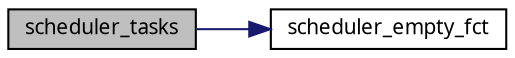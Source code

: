 digraph G
{
  edge [fontname="FreeSans.ttf",fontsize=10,labelfontname="FreeSans.ttf",labelfontsize=10];
  node [fontname="FreeSans.ttf",fontsize=10,shape=record];
  rankdir=LR;
  Node1 [label="scheduler_tasks",height=0.2,width=0.4,color="black", fillcolor="grey75", style="filled" fontcolor="black"];
  Node1 -> Node2 [color="midnightblue",fontsize=10,style="solid",fontname="FreeSans.ttf"];
  Node2 [label="scheduler_empty_fct",height=0.2,width=0.4,color="black", fillcolor="white", style="filled",URL="$a00029.html#3f25f16571b50207c563196ce3d1385c",tooltip="Do nothing Avoid uncalled segment warning if the empty function is not used."];
}

